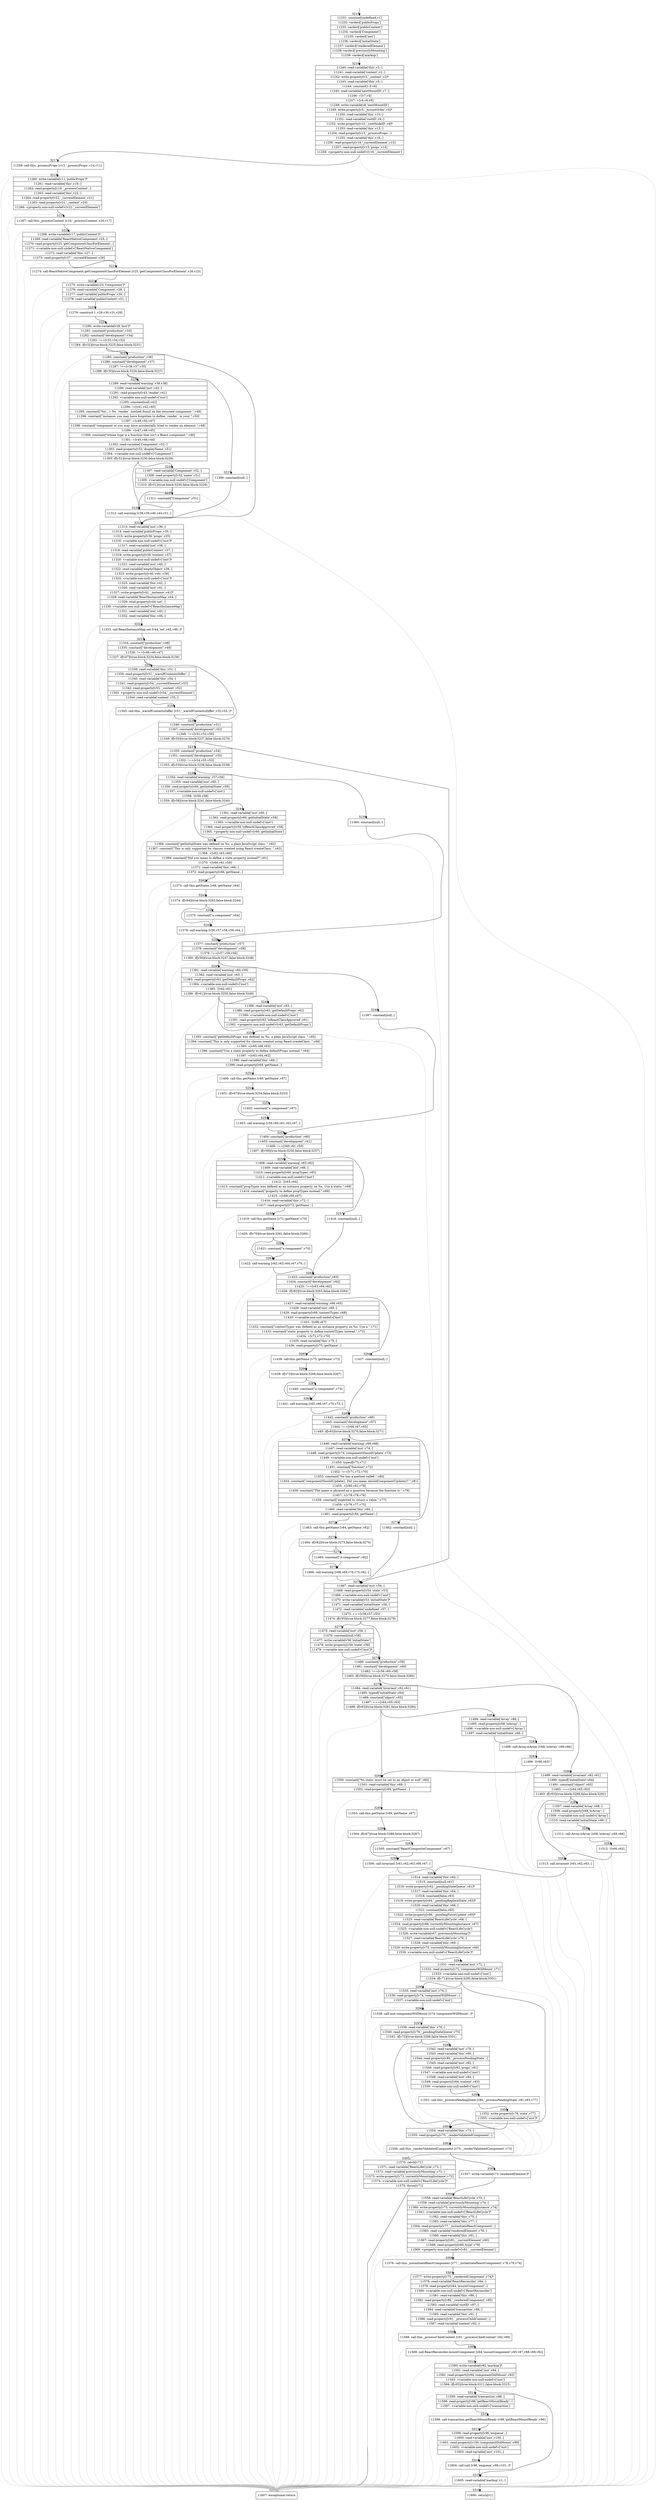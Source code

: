 digraph {
rankdir="TD"
BB_entry234[shape=none,label=""];
BB_entry234 -> BB3215 [tailport=s, headport=n, headlabel="    3215"]
BB3215 [shape=record label="{11231: constant[undefined,v1]|11232: vardecl['publicProps']|11233: vardecl['publicContext']|11234: vardecl['Component']|11235: vardecl['inst']|11236: vardecl['initialState']|11237: vardecl['renderedElement']|11238: vardecl['previouslyMounting']|11239: vardecl['markup']}" ] 
BB3215 -> BB3216 [tailport=s, headport=n, headlabel="      3216"]
BB3216 [shape=record label="{11240: read-variable['this',v3,-]|11241: read-variable['context',v2,-]|11242: write-property[v3,'_context',v2]*|11243: read-variable['this',v5,-]|11244: constant[1.0,v6]|11245: read-variable['nextMountID',v7,-]|11246: +[v7,v4]|11247: +[v4,v6,v8]|11248: write-variable[v8,'nextMountID']|11249: write-property[v5,'_mountOrder',v4]*|11250: read-variable['this',v10,-]|11251: read-variable['rootID',v9,-]|11252: write-property[v10,'_rootNodeID',v9]*|11253: read-variable['this',v13,-]|11254: read-property[v13,'_processProps',-]|11255: read-variable['this',v16,-]|11256: read-property[v16,'_currentElement',v15]|11257: read-property[v15,'props',v14]|11258: \<property-non-null-undef\>[v16,'_currentElement']}" ] 
BB3216 -> BB3217 [tailport=s, headport=n, headlabel="      3217"]
BB3216 -> BB3317 [tailport=s, headport=n, color=gray, headlabel="      3317"]
BB3217 [shape=record label="{11259: call-this._processProps [v13,'_processProps',v14,v11]}" ] 
BB3217 -> BB3218 [tailport=s, headport=n, headlabel="      3218"]
BB3217 -> BB3317 [tailport=s, headport=n, color=gray]
BB3218 [shape=record label="{11260: write-variable[v11,'publicProps']*|11261: read-variable['this',v19,-]|11262: read-property[v19,'_processContext',-]|11263: read-variable['this',v22,-]|11264: read-property[v22,'_currentElement',v21]|11265: read-property[v21,'_context',v20]|11266: \<property-non-null-undef\>[v22,'_currentElement']}" ] 
BB3218 -> BB3219 [tailport=s, headport=n, headlabel="      3219"]
BB3218 -> BB3317 [tailport=s, headport=n, color=gray]
BB3219 [shape=record label="{11267: call-this._processContext [v19,'_processContext',v20,v17]}" ] 
BB3219 -> BB3220 [tailport=s, headport=n, headlabel="      3220"]
BB3219 -> BB3317 [tailport=s, headport=n, color=gray]
BB3220 [shape=record label="{11268: write-variable[v17,'publicContext']*|11269: read-variable['ReactNativeComponent',v25,-]|11270: read-property[v25,'getComponentClassForElement',-]|11271: \<variable-non-null-undef\>['ReactNativeComponent']|11272: read-variable['this',v27,-]|11273: read-property[v27,'_currentElement',v26]}" ] 
BB3220 -> BB3221 [tailport=s, headport=n, headlabel="      3221"]
BB3220 -> BB3317 [tailport=s, headport=n, color=gray]
BB3221 [shape=record label="{11274: call-ReactNativeComponent.getComponentClassForElement [v25,'getComponentClassForElement',v26,v23]}" ] 
BB3221 -> BB3222 [tailport=s, headport=n, headlabel="      3222"]
BB3221 -> BB3317 [tailport=s, headport=n, color=gray]
BB3222 [shape=record label="{11275: write-variable[v23,'Component']*|11276: read-variable['Component',v29,-]|11277: read-variable['publicProps',v30,-]|11278: read-variable['publicContext',v31,-]}" ] 
BB3222 -> BB3223 [tailport=s, headport=n, headlabel="      3223"]
BB3222 -> BB3317 [tailport=s, headport=n, color=gray]
BB3223 [shape=record label="{11279: construct [-,v29,v30,v31,v28]}" ] 
BB3223 -> BB3224 [tailport=s, headport=n, headlabel="      3224"]
BB3223 -> BB3317 [tailport=s, headport=n, color=gray]
BB3224 [shape=record label="{11280: write-variable[v28,'inst']*|11281: constant[\"production\",v33]|11282: constant[\"development\",v34]|11283: !==[v33,v34,v32]|11284: if[v32](true-block:3225,false-block:3231)}" ] 
BB3224 -> BB3225 [tailport=s, headport=n, headlabel="      3225"]
BB3224 -> BB3231 [tailport=s, headport=n, headlabel="      3231"]
BB3224 -> BB3317 [tailport=s, headport=n, color=gray]
BB3225 [shape=record label="{11285: constant[\"production\",v36]|11286: constant[\"development\",v37]|11287: !==[v36,v37,v35]|11288: if[v35](true-block:3226,false-block:3227)}" ] 
BB3225 -> BB3226 [tailport=s, headport=n, headlabel="      3226"]
BB3225 -> BB3227 [tailport=s, headport=n, headlabel="      3227"]
BB3225 -> BB3317 [tailport=s, headport=n, color=gray]
BB3226 [shape=record label="{11289: read-variable['warning',v39,v38]|11290: read-variable['inst',v43,-]|11291: read-property[v43,'render',v41]|11292: \<variable-non-null-undef\>['inst']|11293: constant[null,v42]|11294: !=[v41,v42,v40]|11295: constant[\"%s(...): No `render` method found on the returned component \",v49]|11296: constant[\"instance: you may have forgotten to define `render` in your \",v50]|11297: +[v49,v50,v47]|11298: constant[\"component or you may have accidentally tried to render an element \",v48]|11299: +[v47,v48,v45]|11300: constant[\"whose type is a function that isn't a React component.\",v46]|11301: +[v45,v46,v44]|11302: read-variable['Component',v52,-]|11303: read-property[v52,'displayName',v51]|11304: \<variable-non-null-undef\>['Component']|11305: if[v51](true-block:3230,false-block:3228)}" ] 
BB3226 -> BB3230 [tailport=s, headport=n, headlabel="      3230"]
BB3226 -> BB3228 [tailport=s, headport=n, headlabel="      3228"]
BB3226 -> BB3317 [tailport=s, headport=n, color=gray]
BB3227 [shape=record label="{11306: constant[null,-]}" ] 
BB3227 -> BB3231 [tailport=s, headport=n]
BB3228 [shape=record label="{11307: read-variable['Component',v52,-]|11308: read-property[v52,'name',v51]|11309: \<variable-non-null-undef\>['Component']|11310: if[v51](true-block:3230,false-block:3229)}" ] 
BB3228 -> BB3230 [tailport=s, headport=n]
BB3228 -> BB3229 [tailport=s, headport=n, headlabel="      3229"]
BB3228 -> BB3317 [tailport=s, headport=n, color=gray]
BB3229 [shape=record label="{11311: constant[\"Component\",v51]}" ] 
BB3229 -> BB3230 [tailport=s, headport=n]
BB3230 [shape=record label="{11312: call-warning [v38,v39,v40,v44,v51,-]}" ] 
BB3230 -> BB3231 [tailport=s, headport=n]
BB3230 -> BB3317 [tailport=s, headport=n, color=gray]
BB3231 [shape=record label="{11313: read-variable['inst',v36,-]|11314: read-variable['publicProps',v35,-]|11315: write-property[v36,'props',v35]|11316: \<variable-non-null-undef\>['inst']*|11317: read-variable['inst',v38,-]|11318: read-variable['publicContext',v37,-]|11319: write-property[v38,'context',v37]|11320: \<variable-non-null-undef\>['inst']*|11321: read-variable['inst',v40,-]|11322: read-variable['emptyObject',v39,-]|11323: write-property[v40,'refs',v39]|11324: \<variable-non-null-undef\>['inst']*|11325: read-variable['this',v42,-]|11326: read-variable['inst',v41,-]|11327: write-property[v42,'_instance',v41]*|11328: read-variable['ReactInstanceMap',v44,-]|11329: read-property[v44,'set',-]|11330: \<variable-non-null-undef\>['ReactInstanceMap']|11331: read-variable['inst',v45,-]|11332: read-variable['this',v46,-]}" ] 
BB3231 -> BB3232 [tailport=s, headport=n, headlabel="      3232"]
BB3231 -> BB3317 [tailport=s, headport=n, color=gray]
BB3232 [shape=record label="{11333: call-ReactInstanceMap.set [v44,'set',v45,v46,-]*}" ] 
BB3232 -> BB3233 [tailport=s, headport=n, headlabel="      3233"]
BB3232 -> BB3317 [tailport=s, headport=n, color=gray]
BB3233 [shape=record label="{11334: constant[\"production\",v48]|11335: constant[\"development\",v49]|11336: !==[v48,v49,v47]|11337: if[v47](true-block:3234,false-block:3236)}" ] 
BB3233 -> BB3234 [tailport=s, headport=n, headlabel="      3234"]
BB3233 -> BB3236 [tailport=s, headport=n, headlabel="      3236"]
BB3233 -> BB3317 [tailport=s, headport=n, color=gray]
BB3234 [shape=record label="{11338: read-variable['this',v51,-]|11339: read-property[v51,'_warnIfContextsDiffer',-]|11340: read-variable['this',v54,-]|11341: read-property[v54,'_currentElement',v53]|11342: read-property[v53,'_context',v52]|11343: \<property-non-null-undef\>[v54,'_currentElement']|11344: read-variable['context',v55,-]}" ] 
BB3234 -> BB3235 [tailport=s, headport=n, headlabel="      3235"]
BB3234 -> BB3317 [tailport=s, headport=n, color=gray]
BB3235 [shape=record label="{11345: call-this._warnIfContextsDiffer [v51,'_warnIfContextsDiffer',v52,v55,-]*}" ] 
BB3235 -> BB3236 [tailport=s, headport=n]
BB3235 -> BB3317 [tailport=s, headport=n, color=gray]
BB3236 [shape=record label="{11346: constant[\"production\",v51]|11347: constant[\"development\",v52]|11348: !==[v51,v52,v50]|11349: if[v50](true-block:3237,false-block:3276)}" ] 
BB3236 -> BB3237 [tailport=s, headport=n, headlabel="      3237"]
BB3236 -> BB3276 [tailport=s, headport=n, headlabel="      3276"]
BB3236 -> BB3317 [tailport=s, headport=n, color=gray]
BB3237 [shape=record label="{11350: constant[\"production\",v54]|11351: constant[\"development\",v55]|11352: !==[v54,v55,v53]|11353: if[v53](true-block:3238,false-block:3239)}" ] 
BB3237 -> BB3238 [tailport=s, headport=n, headlabel="      3238"]
BB3237 -> BB3239 [tailport=s, headport=n, headlabel="      3239"]
BB3237 -> BB3317 [tailport=s, headport=n, color=gray]
BB3238 [shape=record label="{11354: read-variable['warning',v57,v56]|11355: read-variable['inst',v60,-]|11356: read-property[v60,'getInitialState',v59]|11357: \<variable-non-null-undef\>['inst']|11358: ![v59,v58]|11359: if[v58](true-block:3241,false-block:3240)}" ] 
BB3238 -> BB3241 [tailport=s, headport=n, headlabel="      3241"]
BB3238 -> BB3240 [tailport=s, headport=n, headlabel="      3240"]
BB3238 -> BB3317 [tailport=s, headport=n, color=gray]
BB3239 [shape=record label="{11360: constant[null,-]}" ] 
BB3239 -> BB3246 [tailport=s, headport=n, headlabel="      3246"]
BB3240 [shape=record label="{11361: read-variable['inst',v60,-]|11362: read-property[v60,'getInitialState',v59]|11363: \<variable-non-null-undef\>['inst']|11364: read-property[v59,'isReactClassApproved',v58]|11365: \<property-non-null-undef\>[v60,'getInitialState']}" ] 
BB3240 -> BB3241 [tailport=s, headport=n]
BB3240 -> BB3317 [tailport=s, headport=n, color=gray]
BB3241 [shape=record label="{11366: constant[\"getInitialState was defined on %s, a plain JavaScript class. \",v62]|11367: constant[\"This is only supported for classes created using React.createClass. \",v63]|11368: +[v62,v63,v60]|11369: constant[\"Did you mean to define a state property instead?\",v61]|11370: +[v60,v61,v59]|11371: read-variable['this',v66,-]|11372: read-property[v66,'getName',-]}" ] 
BB3241 -> BB3242 [tailport=s, headport=n, headlabel="      3242"]
BB3241 -> BB3317 [tailport=s, headport=n, color=gray]
BB3242 [shape=record label="{11373: call-this.getName [v66,'getName',v64]}" ] 
BB3242 -> BB3243 [tailport=s, headport=n, headlabel="      3243"]
BB3242 -> BB3317 [tailport=s, headport=n, color=gray]
BB3243 [shape=record label="{11374: if[v64](true-block:3245,false-block:3244)}" ] 
BB3243 -> BB3245 [tailport=s, headport=n, headlabel="      3245"]
BB3243 -> BB3244 [tailport=s, headport=n, headlabel="      3244"]
BB3244 [shape=record label="{11375: constant[\"a component\",v64]}" ] 
BB3244 -> BB3245 [tailport=s, headport=n]
BB3245 [shape=record label="{11376: call-warning [v56,v57,v58,v59,v64,-]}" ] 
BB3245 -> BB3246 [tailport=s, headport=n]
BB3245 -> BB3317 [tailport=s, headport=n, color=gray]
BB3246 [shape=record label="{11377: constant[\"production\",v57]|11378: constant[\"development\",v58]|11379: !==[v57,v58,v56]|11380: if[v56](true-block:3247,false-block:3248)}" ] 
BB3246 -> BB3247 [tailport=s, headport=n, headlabel="      3247"]
BB3246 -> BB3248 [tailport=s, headport=n, headlabel="      3248"]
BB3246 -> BB3317 [tailport=s, headport=n, color=gray]
BB3247 [shape=record label="{11381: read-variable['warning',v60,v59]|11382: read-variable['inst',v63,-]|11383: read-property[v63,'getDefaultProps',v62]|11384: \<variable-non-null-undef\>['inst']|11385: ![v62,v61]|11386: if[v61](true-block:3250,false-block:3249)}" ] 
BB3247 -> BB3250 [tailport=s, headport=n, headlabel="      3250"]
BB3247 -> BB3249 [tailport=s, headport=n, headlabel="      3249"]
BB3247 -> BB3317 [tailport=s, headport=n, color=gray]
BB3248 [shape=record label="{11387: constant[null,-]}" ] 
BB3248 -> BB3255 [tailport=s, headport=n, headlabel="      3255"]
BB3249 [shape=record label="{11388: read-variable['inst',v63,-]|11389: read-property[v63,'getDefaultProps',v62]|11390: \<variable-non-null-undef\>['inst']|11391: read-property[v62,'isReactClassApproved',v61]|11392: \<property-non-null-undef\>[v63,'getDefaultProps']}" ] 
BB3249 -> BB3250 [tailport=s, headport=n]
BB3249 -> BB3317 [tailport=s, headport=n, color=gray]
BB3250 [shape=record label="{11393: constant[\"getDefaultProps was defined on %s, a plain JavaScript class. \",v65]|11394: constant[\"This is only supported for classes created using React.createClass. \",v66]|11395: +[v65,v66,v63]|11396: constant[\"Use a static property to define defaultProps instead.\",v64]|11397: +[v63,v64,v62]|11398: read-variable['this',v69,-]|11399: read-property[v69,'getName',-]}" ] 
BB3250 -> BB3251 [tailport=s, headport=n, headlabel="      3251"]
BB3250 -> BB3317 [tailport=s, headport=n, color=gray]
BB3251 [shape=record label="{11400: call-this.getName [v69,'getName',v67]}" ] 
BB3251 -> BB3252 [tailport=s, headport=n, headlabel="      3252"]
BB3251 -> BB3317 [tailport=s, headport=n, color=gray]
BB3252 [shape=record label="{11401: if[v67](true-block:3254,false-block:3253)}" ] 
BB3252 -> BB3254 [tailport=s, headport=n, headlabel="      3254"]
BB3252 -> BB3253 [tailport=s, headport=n, headlabel="      3253"]
BB3253 [shape=record label="{11402: constant[\"a component\",v67]}" ] 
BB3253 -> BB3254 [tailport=s, headport=n]
BB3254 [shape=record label="{11403: call-warning [v59,v60,v61,v62,v67,-]}" ] 
BB3254 -> BB3255 [tailport=s, headport=n]
BB3254 -> BB3317 [tailport=s, headport=n, color=gray]
BB3255 [shape=record label="{11404: constant[\"production\",v60]|11405: constant[\"development\",v61]|11406: !==[v60,v61,v59]|11407: if[v59](true-block:3256,false-block:3257)}" ] 
BB3255 -> BB3256 [tailport=s, headport=n, headlabel="      3256"]
BB3255 -> BB3257 [tailport=s, headport=n, headlabel="      3257"]
BB3255 -> BB3317 [tailport=s, headport=n, color=gray]
BB3256 [shape=record label="{11408: read-variable['warning',v63,v62]|11409: read-variable['inst',v66,-]|11410: read-property[v66,'propTypes',v65]|11411: \<variable-non-null-undef\>['inst']|11412: ![v65,v64]|11413: constant[\"propTypes was defined as an instance property on %s. Use a static \",v68]|11414: constant[\"property to define propTypes instead.\",v69]|11415: +[v68,v69,v67]|11416: read-variable['this',v72,-]|11417: read-property[v72,'getName',-]}" ] 
BB3256 -> BB3258 [tailport=s, headport=n, headlabel="      3258"]
BB3256 -> BB3317 [tailport=s, headport=n, color=gray]
BB3257 [shape=record label="{11418: constant[null,-]}" ] 
BB3257 -> BB3262 [tailport=s, headport=n, headlabel="      3262"]
BB3258 [shape=record label="{11419: call-this.getName [v72,'getName',v70]}" ] 
BB3258 -> BB3259 [tailport=s, headport=n, headlabel="      3259"]
BB3258 -> BB3317 [tailport=s, headport=n, color=gray]
BB3259 [shape=record label="{11420: if[v70](true-block:3261,false-block:3260)}" ] 
BB3259 -> BB3261 [tailport=s, headport=n, headlabel="      3261"]
BB3259 -> BB3260 [tailport=s, headport=n, headlabel="      3260"]
BB3260 [shape=record label="{11421: constant[\"a component\",v70]}" ] 
BB3260 -> BB3261 [tailport=s, headport=n]
BB3261 [shape=record label="{11422: call-warning [v62,v63,v64,v67,v70,-]}" ] 
BB3261 -> BB3262 [tailport=s, headport=n]
BB3261 -> BB3317 [tailport=s, headport=n, color=gray]
BB3262 [shape=record label="{11423: constant[\"production\",v63]|11424: constant[\"development\",v64]|11425: !==[v63,v64,v62]|11426: if[v62](true-block:3263,false-block:3264)}" ] 
BB3262 -> BB3263 [tailport=s, headport=n, headlabel="      3263"]
BB3262 -> BB3264 [tailport=s, headport=n, headlabel="      3264"]
BB3262 -> BB3317 [tailport=s, headport=n, color=gray]
BB3263 [shape=record label="{11427: read-variable['warning',v66,v65]|11428: read-variable['inst',v69,-]|11429: read-property[v69,'contextTypes',v68]|11430: \<variable-non-null-undef\>['inst']|11431: ![v68,v67]|11432: constant[\"contextTypes was defined as an instance property on %s. Use a \",v71]|11433: constant[\"static property to define contextTypes instead.\",v72]|11434: +[v71,v72,v70]|11435: read-variable['this',v75,-]|11436: read-property[v75,'getName',-]}" ] 
BB3263 -> BB3265 [tailport=s, headport=n, headlabel="      3265"]
BB3263 -> BB3317 [tailport=s, headport=n, color=gray]
BB3264 [shape=record label="{11437: constant[null,-]}" ] 
BB3264 -> BB3269 [tailport=s, headport=n, headlabel="      3269"]
BB3265 [shape=record label="{11438: call-this.getName [v75,'getName',v73]}" ] 
BB3265 -> BB3266 [tailport=s, headport=n, headlabel="      3266"]
BB3265 -> BB3317 [tailport=s, headport=n, color=gray]
BB3266 [shape=record label="{11439: if[v73](true-block:3268,false-block:3267)}" ] 
BB3266 -> BB3268 [tailport=s, headport=n, headlabel="      3268"]
BB3266 -> BB3267 [tailport=s, headport=n, headlabel="      3267"]
BB3267 [shape=record label="{11440: constant[\"a component\",v73]}" ] 
BB3267 -> BB3268 [tailport=s, headport=n]
BB3268 [shape=record label="{11441: call-warning [v65,v66,v67,v70,v73,-]}" ] 
BB3268 -> BB3269 [tailport=s, headport=n]
BB3268 -> BB3317 [tailport=s, headport=n, color=gray]
BB3269 [shape=record label="{11442: constant[\"production\",v66]|11443: constant[\"development\",v67]|11444: !==[v66,v67,v65]|11445: if[v65](true-block:3270,false-block:3271)}" ] 
BB3269 -> BB3270 [tailport=s, headport=n, headlabel="      3270"]
BB3269 -> BB3271 [tailport=s, headport=n, headlabel="      3271"]
BB3269 -> BB3317 [tailport=s, headport=n, color=gray]
BB3270 [shape=record label="{11446: read-variable['warning',v69,v68]|11447: read-variable['inst',v74,-]|11448: read-property[v74,'componentShouldUpdate',v73]|11449: \<variable-non-null-undef\>['inst']|11450: typeof[v73,v71]|11451: constant[\"function\",v72]|11452: !==[v71,v72,v70]|11453: constant[\"%s has a method called \",v80]|11454: constant[\"componentShouldUpdate(). Did you mean shouldComponentUpdate()? \",v81]|11455: +[v80,v81,v78]|11456: constant[\"The name is phrased as a question because the function is \",v79]|11457: +[v78,v79,v76]|11458: constant[\"expected to return a value.\",v77]|11459: +[v76,v77,v75]|11460: read-variable['this',v84,-]|11461: read-property[v84,'getName',-]}" ] 
BB3270 -> BB3272 [tailport=s, headport=n, headlabel="      3272"]
BB3270 -> BB3317 [tailport=s, headport=n, color=gray]
BB3271 [shape=record label="{11462: constant[null,-]}" ] 
BB3271 -> BB3276 [tailport=s, headport=n]
BB3272 [shape=record label="{11463: call-this.getName [v84,'getName',v82]}" ] 
BB3272 -> BB3273 [tailport=s, headport=n, headlabel="      3273"]
BB3272 -> BB3317 [tailport=s, headport=n, color=gray]
BB3273 [shape=record label="{11464: if[v82](true-block:3275,false-block:3274)}" ] 
BB3273 -> BB3275 [tailport=s, headport=n, headlabel="      3275"]
BB3273 -> BB3274 [tailport=s, headport=n, headlabel="      3274"]
BB3274 [shape=record label="{11465: constant[\"A component\",v82]}" ] 
BB3274 -> BB3275 [tailport=s, headport=n]
BB3275 [shape=record label="{11466: call-warning [v68,v69,v70,v75,v82,-]}" ] 
BB3275 -> BB3276 [tailport=s, headport=n]
BB3275 -> BB3317 [tailport=s, headport=n, color=gray]
BB3276 [shape=record label="{11467: read-variable['inst',v54,-]|11468: read-property[v54,'state',v53]|11469: \<variable-non-null-undef\>['inst']|11470: write-variable[v53,'initialState']*|11471: read-variable['initialState',v56,-]|11472: read-variable['undefined',v57,-]|11473: ===[v56,v57,v55]|11474: if[v55](true-block:3277,false-block:3278)}" ] 
BB3276 -> BB3277 [tailport=s, headport=n, headlabel="      3277"]
BB3276 -> BB3278 [tailport=s, headport=n, headlabel="      3278"]
BB3276 -> BB3317 [tailport=s, headport=n, color=gray]
BB3277 [shape=record label="{11475: read-variable['inst',v59,-]|11476: constant[null,v58]|11477: write-variable[v58,'initialState']|11478: write-property[v59,'state',v58]|11479: \<variable-non-null-undef\>['inst']*}" ] 
BB3277 -> BB3278 [tailport=s, headport=n]
BB3277 -> BB3317 [tailport=s, headport=n, color=gray]
BB3278 [shape=record label="{11480: constant[\"production\",v59]|11481: constant[\"development\",v60]|11482: !==[v59,v60,v58]|11483: if[v58](true-block:3279,false-block:3280)}" ] 
BB3278 -> BB3279 [tailport=s, headport=n, headlabel="      3279"]
BB3278 -> BB3280 [tailport=s, headport=n, headlabel="      3280"]
BB3278 -> BB3317 [tailport=s, headport=n, color=gray]
BB3279 [shape=record label="{11484: read-variable['invariant',v62,v61]|11485: typeof['initialState',v64]|11486: constant[\"object\",v65]|11487: ===[v64,v65,v63]|11488: if[v63](true-block:3281,false-block:3284)}" ] 
BB3279 -> BB3284 [tailport=s, headport=n, headlabel="      3284"]
BB3279 -> BB3281 [tailport=s, headport=n, headlabel="      3281"]
BB3279 -> BB3317 [tailport=s, headport=n, color=gray]
BB3280 [shape=record label="{11489: read-variable['invariant',v62,v61]|11490: typeof['initialState',v64]|11491: constant[\"object\",v65]|11492: ===[v64,v65,v63]|11493: if[v63](true-block:3289,false-block:3292)}" ] 
BB3280 -> BB3292 [tailport=s, headport=n, headlabel="      3292"]
BB3280 -> BB3289 [tailport=s, headport=n, headlabel="      3289"]
BB3280 -> BB3317 [tailport=s, headport=n, color=gray]
BB3281 [shape=record label="{11494: read-variable['Array',v68,-]|11495: read-property[v68,'isArray',-]|11496: \<variable-non-null-undef\>['Array']|11497: read-variable['initialState',v69,-]}" ] 
BB3281 -> BB3282 [tailport=s, headport=n, headlabel="      3282"]
BB3281 -> BB3317 [tailport=s, headport=n, color=gray]
BB3282 [shape=record label="{11498: call-Array.isArray [v68,'isArray',v69,v66]}" ] 
BB3282 -> BB3283 [tailport=s, headport=n, headlabel="      3283"]
BB3282 -> BB3317 [tailport=s, headport=n, color=gray]
BB3283 [shape=record label="{11499: ![v66,v63]}" ] 
BB3283 -> BB3284 [tailport=s, headport=n]
BB3283 -> BB3317 [tailport=s, headport=n, color=gray]
BB3284 [shape=record label="{11500: constant[\"%s.state: must be set to an object or null\",v66]|11501: read-variable['this',v69,-]|11502: read-property[v69,'getName',-]}" ] 
BB3284 -> BB3285 [tailport=s, headport=n, headlabel="      3285"]
BB3284 -> BB3317 [tailport=s, headport=n, color=gray]
BB3285 [shape=record label="{11503: call-this.getName [v69,'getName',v67]}" ] 
BB3285 -> BB3286 [tailport=s, headport=n, headlabel="      3286"]
BB3285 -> BB3317 [tailport=s, headport=n, color=gray]
BB3286 [shape=record label="{11504: if[v67](true-block:3288,false-block:3287)}" ] 
BB3286 -> BB3288 [tailport=s, headport=n, headlabel="      3288"]
BB3286 -> BB3287 [tailport=s, headport=n, headlabel="      3287"]
BB3287 [shape=record label="{11505: constant[\"ReactCompositeComponent\",v67]}" ] 
BB3287 -> BB3288 [tailport=s, headport=n]
BB3288 [shape=record label="{11506: call-invariant [v61,v62,v63,v66,v67,-]}" ] 
BB3288 -> BB3293 [tailport=s, headport=n, headlabel="      3293"]
BB3288 -> BB3317 [tailport=s, headport=n, color=gray]
BB3289 [shape=record label="{11507: read-variable['Array',v68,-]|11508: read-property[v68,'isArray',-]|11509: \<variable-non-null-undef\>['Array']|11510: read-variable['initialState',v69,-]}" ] 
BB3289 -> BB3290 [tailport=s, headport=n, headlabel="      3290"]
BB3289 -> BB3317 [tailport=s, headport=n, color=gray]
BB3290 [shape=record label="{11511: call-Array.isArray [v68,'isArray',v69,v66]}" ] 
BB3290 -> BB3291 [tailport=s, headport=n, headlabel="      3291"]
BB3290 -> BB3317 [tailport=s, headport=n, color=gray]
BB3291 [shape=record label="{11512: ![v66,v63]}" ] 
BB3291 -> BB3292 [tailport=s, headport=n]
BB3291 -> BB3317 [tailport=s, headport=n, color=gray]
BB3292 [shape=record label="{11513: call-invariant [v61,v62,v63,-]}" ] 
BB3292 -> BB3293 [tailport=s, headport=n]
BB3292 -> BB3317 [tailport=s, headport=n, color=gray]
BB3293 [shape=record label="{11514: read-variable['this',v62,-]|11515: constant[null,v61]|11516: write-property[v62,'_pendingStateQueue',v61]*|11517: read-variable['this',v64,-]|11518: constant[false,v63]|11519: write-property[v64,'_pendingReplaceState',v63]*|11520: read-variable['this',v66,-]|11521: constant[false,v65]|11522: write-property[v66,'_pendingForceUpdate',v65]*|11523: read-variable['ReactLifeCycle',v68,-]|11524: read-property[v68,'currentlyMountingInstance',v67]|11525: \<variable-non-null-undef\>['ReactLifeCycle']|11526: write-variable[v67,'previouslyMounting']*|11527: read-variable['ReactLifeCycle',v70,-]|11528: read-variable['this',v69,-]|11529: write-property[v70,'currentlyMountingInstance',v69]|11530: \<variable-non-null-undef\>['ReactLifeCycle']*}" ] 
BB3293 -> BB3294 [tailport=s, headport=n, headlabel="      3294"]
BB3293 -> BB3317 [tailport=s, headport=n, color=gray]
BB3294 [shape=record label="{11531: read-variable['inst',v72,-]|11532: read-property[v72,'componentWillMount',v71]|11533: \<variable-non-null-undef\>['inst']|11534: if[v71](true-block:3295,false-block:3301)}" ] 
BB3294 -> BB3295 [tailport=s, headport=n, headlabel="      3295"]
BB3294 -> BB3301 [tailport=s, headport=n, headlabel="      3301"]
BB3294 -> BB3305 [tailport=s, headport=n, color=gray, headlabel="      3305"]
BB3295 [shape=record label="{11535: read-variable['inst',v74,-]|11536: read-property[v74,'componentWillMount',-]|11537: \<variable-non-null-undef\>['inst']}" ] 
BB3295 -> BB3296 [tailport=s, headport=n, headlabel="      3296"]
BB3295 -> BB3305 [tailport=s, headport=n, color=gray]
BB3296 [shape=record label="{11538: call-inst.componentWillMount [v74,'componentWillMount',-]*}" ] 
BB3296 -> BB3297 [tailport=s, headport=n, headlabel="      3297"]
BB3296 -> BB3305 [tailport=s, headport=n, color=gray]
BB3297 [shape=record label="{11539: read-variable['this',v76,-]|11540: read-property[v76,'_pendingStateQueue',v75]|11541: if[v75](true-block:3298,false-block:3301)}" ] 
BB3297 -> BB3298 [tailport=s, headport=n, headlabel="      3298"]
BB3297 -> BB3301 [tailport=s, headport=n]
BB3297 -> BB3305 [tailport=s, headport=n, color=gray]
BB3298 [shape=record label="{11542: read-variable['inst',v78,-]|11543: read-variable['this',v80,-]|11544: read-property[v80,'_processPendingState',-]|11545: read-variable['inst',v82,-]|11546: read-property[v82,'props',v81]|11547: \<variable-non-null-undef\>['inst']|11548: read-variable['inst',v84,-]|11549: read-property[v84,'context',v83]|11550: \<variable-non-null-undef\>['inst']}" ] 
BB3298 -> BB3299 [tailport=s, headport=n, headlabel="      3299"]
BB3298 -> BB3305 [tailport=s, headport=n, color=gray]
BB3299 [shape=record label="{11551: call-this._processPendingState [v80,'_processPendingState',v81,v83,v77]}" ] 
BB3299 -> BB3300 [tailport=s, headport=n, headlabel="      3300"]
BB3299 -> BB3305 [tailport=s, headport=n, color=gray]
BB3300 [shape=record label="{11552: write-property[v78,'state',v77]|11553: \<variable-non-null-undef\>['inst']*}" ] 
BB3300 -> BB3301 [tailport=s, headport=n]
BB3300 -> BB3305 [tailport=s, headport=n, color=gray]
BB3301 [shape=record label="{11554: read-variable['this',v75,-]|11555: read-property[v75,'_renderValidatedComponent',-]}" ] 
BB3301 -> BB3302 [tailport=s, headport=n, headlabel="      3302"]
BB3301 -> BB3305 [tailport=s, headport=n, color=gray]
BB3302 [shape=record label="{11556: call-this._renderValidatedComponent [v75,'_renderValidatedComponent',v73]}" ] 
BB3302 -> BB3303 [tailport=s, headport=n, headlabel="      3303"]
BB3302 -> BB3305 [tailport=s, headport=n, color=gray]
BB3303 [shape=record label="{11557: write-variable[v73,'renderedElement']*}" ] 
BB3303 -> BB3304 [tailport=s, headport=n, headlabel="      3304"]
BB3304 [shape=record label="{11558: read-variable['ReactLifeCycle',v75,-]|11559: read-variable['previouslyMounting',v74,-]|11560: write-property[v75,'currentlyMountingInstance',v74]|11561: \<variable-non-null-undef\>['ReactLifeCycle']*|11562: read-variable['this',v75,-]|11563: read-variable['this',v77,-]|11564: read-property[v77,'_instantiateReactComponent',-]|11565: read-variable['renderedElement',v78,-]|11566: read-variable['this',v81,-]|11567: read-property[v81,'_currentElement',v80]|11568: read-property[v80,'type',v79]|11569: \<property-non-null-undef\>[v81,'_currentElement']}" ] 
BB3304 -> BB3306 [tailport=s, headport=n, headlabel="      3306"]
BB3304 -> BB3317 [tailport=s, headport=n, color=gray]
BB3305 [shape=record label="{11570: catch[v71]|11571: read-variable['ReactLifeCycle',v73,-]|11572: read-variable['previouslyMounting',v72,-]|11573: write-property[v73,'currentlyMountingInstance',v72]|11574: \<variable-non-null-undef\>['ReactLifeCycle']*|11575: throw[v71]}" ] 
BB3305 -> BB3317 [tailport=s, headport=n]
BB3305 -> BB3317 [tailport=s, headport=n, color=gray]
BB3306 [shape=record label="{11576: call-this._instantiateReactComponent [v77,'_instantiateReactComponent',v78,v79,v74]}" ] 
BB3306 -> BB3307 [tailport=s, headport=n, headlabel="      3307"]
BB3306 -> BB3317 [tailport=s, headport=n, color=gray]
BB3307 [shape=record label="{11577: write-property[v75,'_renderedComponent',v74]*|11578: read-variable['ReactReconciler',v84,-]|11579: read-property[v84,'mountComponent',-]|11580: \<variable-non-null-undef\>['ReactReconciler']|11581: read-variable['this',v86,-]|11582: read-property[v86,'_renderedComponent',v85]|11583: read-variable['rootID',v87,-]|11584: read-variable['transaction',v88,-]|11585: read-variable['this',v91,-]|11586: read-property[v91,'_processChildContext',-]|11587: read-variable['context',v92,-]}" ] 
BB3307 -> BB3308 [tailport=s, headport=n, headlabel="      3308"]
BB3307 -> BB3317 [tailport=s, headport=n, color=gray]
BB3308 [shape=record label="{11588: call-this._processChildContext [v91,'_processChildContext',v92,v89]}" ] 
BB3308 -> BB3309 [tailport=s, headport=n, headlabel="      3309"]
BB3308 -> BB3317 [tailport=s, headport=n, color=gray]
BB3309 [shape=record label="{11589: call-ReactReconciler.mountComponent [v84,'mountComponent',v85,v87,v88,v89,v82]}" ] 
BB3309 -> BB3310 [tailport=s, headport=n, headlabel="      3310"]
BB3309 -> BB3317 [tailport=s, headport=n, color=gray]
BB3310 [shape=record label="{11590: write-variable[v82,'markup']*|11591: read-variable['inst',v94,-]|11592: read-property[v94,'componentDidMount',v93]|11593: \<variable-non-null-undef\>['inst']|11594: if[v93](true-block:3311,false-block:3315)}" ] 
BB3310 -> BB3311 [tailport=s, headport=n, headlabel="      3311"]
BB3310 -> BB3315 [tailport=s, headport=n, headlabel="      3315"]
BB3310 -> BB3317 [tailport=s, headport=n, color=gray]
BB3311 [shape=record label="{11595: read-variable['transaction',v98,-]|11596: read-property[v98,'getReactMountReady',-]|11597: \<variable-non-null-undef\>['transaction']}" ] 
BB3311 -> BB3312 [tailport=s, headport=n, headlabel="      3312"]
BB3311 -> BB3317 [tailport=s, headport=n, color=gray]
BB3312 [shape=record label="{11598: call-transaction.getReactMountReady [v98,'getReactMountReady',v96]}" ] 
BB3312 -> BB3313 [tailport=s, headport=n, headlabel="      3313"]
BB3312 -> BB3317 [tailport=s, headport=n, color=gray]
BB3313 [shape=record label="{11599: read-property[v96,'enqueue',-]|11600: read-variable['inst',v100,-]|11601: read-property[v100,'componentDidMount',v99]|11602: \<variable-non-null-undef\>['inst']|11603: read-variable['inst',v101,-]}" ] 
BB3313 -> BB3314 [tailport=s, headport=n, headlabel="      3314"]
BB3313 -> BB3317 [tailport=s, headport=n, color=gray]
BB3314 [shape=record label="{11604: call-null [v96,'enqueue',v99,v101,-]*}" ] 
BB3314 -> BB3315 [tailport=s, headport=n]
BB3314 -> BB3317 [tailport=s, headport=n, color=gray]
BB3315 [shape=record label="{11605: read-variable['markup',v1,-]}" ] 
BB3315 -> BB3316 [tailport=s, headport=n, headlabel="      3316"]
BB3315 -> BB3317 [tailport=s, headport=n, color=gray]
BB3316 [shape=record label="{11606: return[v1]}" ] 
BB3317 [shape=record label="{11607: exceptional-return}" ] 
//#$~ 6423
}
